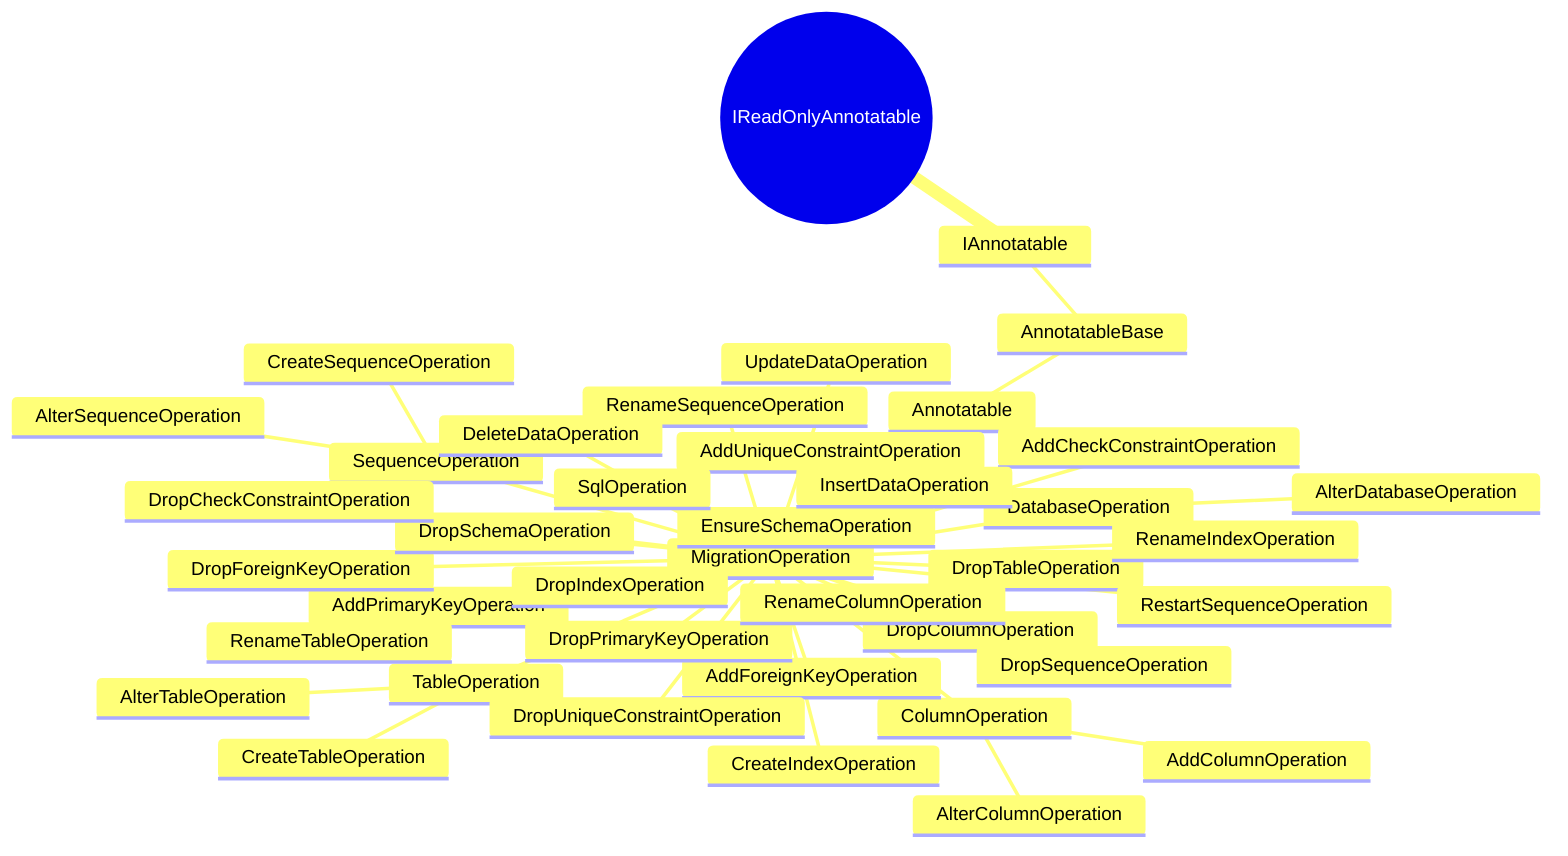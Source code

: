 mindmap
    root((IReadOnlyAnnotatable))
        IAnnotatable
            AnnotatableBase
                Annotatable
                    MigrationOperation
                        ColumnOperation
                            AddColumnOperation
                            AlterColumnOperation
                        AddForeignKeyOperation
                        AddPrimaryKeyOperation
                        AddUniqueConstraintOperation
                        DatabaseOperation
                            AlterDatabaseOperation
                        SequenceOperation
                            AlterSequenceOperation
                            CreateSequenceOperation
                        TableOperation
                            AlterTableOperation
                            CreateTableOperation
                        AddCheckConstraintOperation
                        CreateIndexOperation
                        DropColumnOperation
                        DropForeignKeyOperation
                        DropIndexOperation
                        DropPrimaryKeyOperation
                        DropSchemaOperation
                        DropSequenceOperation
                        DropTableOperation
                        DropUniqueConstraintOperation
                        DropCheckConstraintOperation
                        EnsureSchemaOperation
                        RenameColumnOperation
                        RenameIndexOperation
                        RenameSequenceOperation
                        RenameTableOperation
                        RestartSequenceOperation
                        SqlOperation
                        InsertDataOperation
                        DeleteDataOperation
                        UpdateDataOperation